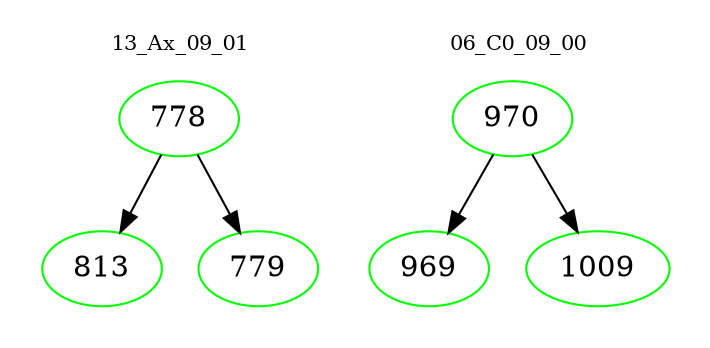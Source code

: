 digraph{
subgraph cluster_0 {
color = white
label = "13_Ax_09_01";
fontsize=10;
T0_778 [label="778", color="green"]
T0_778 -> T0_813 [color="black"]
T0_813 [label="813", color="green"]
T0_778 -> T0_779 [color="black"]
T0_779 [label="779", color="green"]
}
subgraph cluster_1 {
color = white
label = "06_C0_09_00";
fontsize=10;
T1_970 [label="970", color="green"]
T1_970 -> T1_969 [color="black"]
T1_969 [label="969", color="green"]
T1_970 -> T1_1009 [color="black"]
T1_1009 [label="1009", color="green"]
}
}
